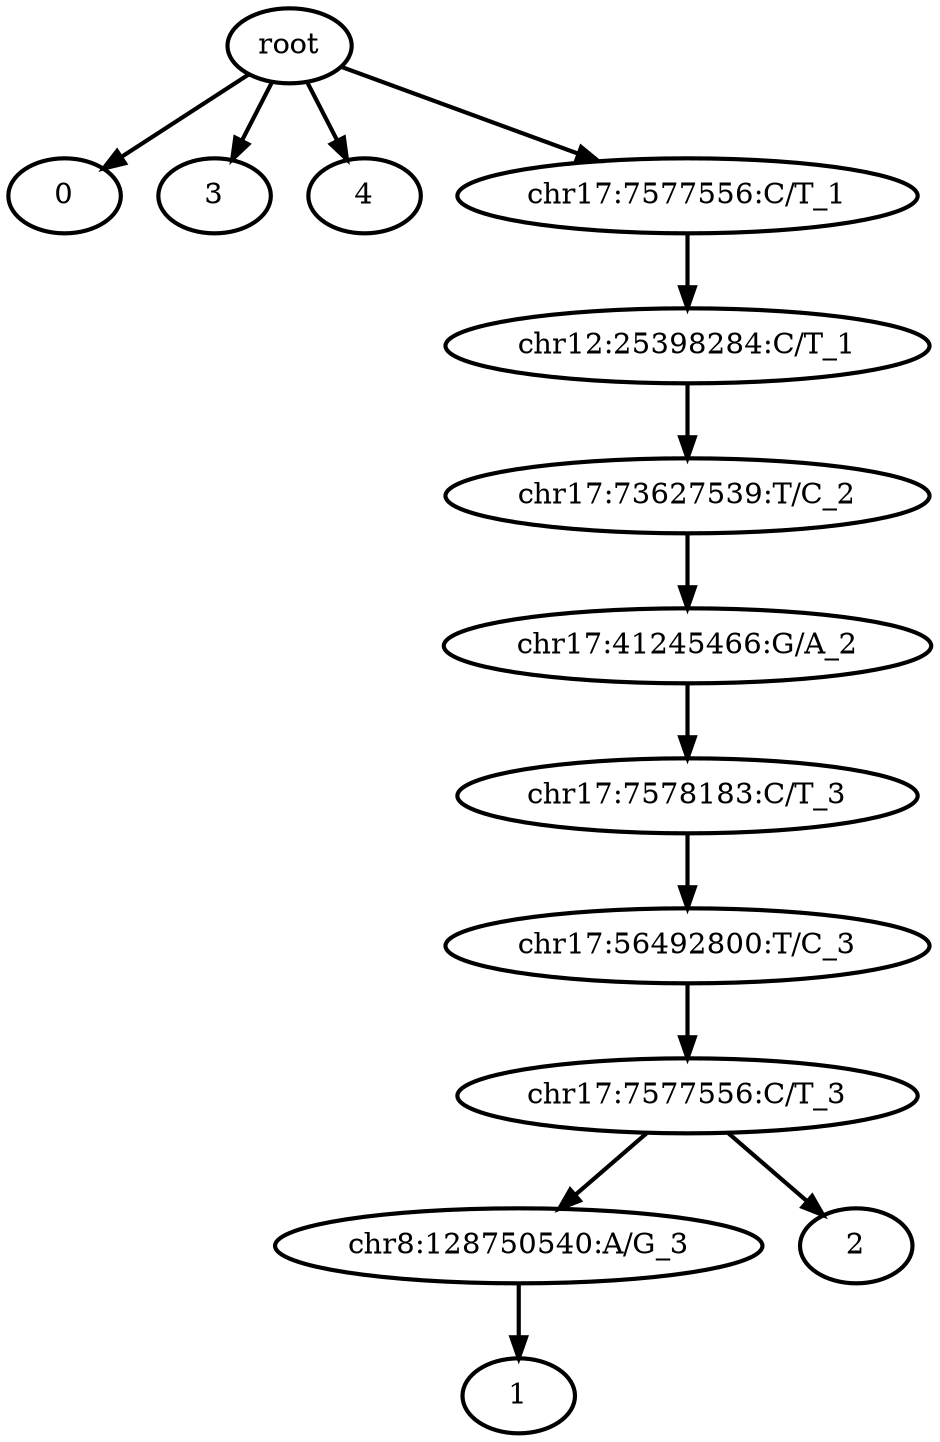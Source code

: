 digraph N {
	overlap="false"
	rankdir="TB"
	0 [label="root", style="bold"];
	1 [label="0", style="bold"];
	2 [label="chr8:128750540:A/G_3", style="bold"];
	3 [label="1", style="bold"];
	4 [label="2", style="bold"];
	5 [label="3", style="bold"];
	6 [label="4", style="bold"];
	7 [label="chr17:73627539:T/C_2", style="bold"];
	8 [label="chr17:41245466:G/A_2", style="bold"];
	9 [label="chr17:7578183:C/T_3", style="bold"];
	10 [label="chr17:56492800:T/C_3", style="bold"];
	11 [label="chr17:7577556:C/T_3", style="bold"];
	12 [label="chr17:7577556:C/T_1", style="bold"];
	13 [label="chr12:25398284:C/T_1", style="bold"];
	0 -> 1 [style="bold"];
	0 -> 5 [style="bold"];
	0 -> 6 [style="bold"];
	0 -> 12 [style="bold"];
	2 -> 3 [style="bold"];
	7 -> 8 [style="bold"];
	8 -> 9 [style="bold"];
	9 -> 10 [style="bold"];
	10 -> 11 [style="bold"];
	11 -> 2 [style="bold"];
	11 -> 4 [style="bold"];
	12 -> 13 [style="bold"];
	13 -> 7 [style="bold"];
}